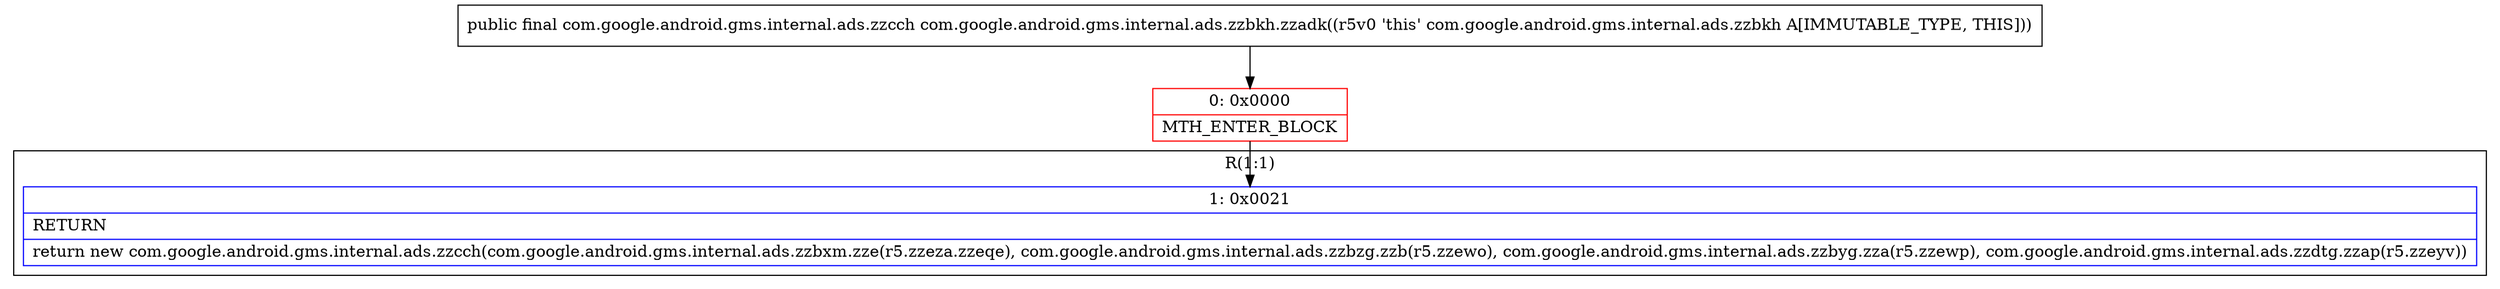 digraph "CFG forcom.google.android.gms.internal.ads.zzbkh.zzadk()Lcom\/google\/android\/gms\/internal\/ads\/zzcch;" {
subgraph cluster_Region_1900739791 {
label = "R(1:1)";
node [shape=record,color=blue];
Node_1 [shape=record,label="{1\:\ 0x0021|RETURN\l|return new com.google.android.gms.internal.ads.zzcch(com.google.android.gms.internal.ads.zzbxm.zze(r5.zzeza.zzeqe), com.google.android.gms.internal.ads.zzbzg.zzb(r5.zzewo), com.google.android.gms.internal.ads.zzbyg.zza(r5.zzewp), com.google.android.gms.internal.ads.zzdtg.zzap(r5.zzeyv))\l}"];
}
Node_0 [shape=record,color=red,label="{0\:\ 0x0000|MTH_ENTER_BLOCK\l}"];
MethodNode[shape=record,label="{public final com.google.android.gms.internal.ads.zzcch com.google.android.gms.internal.ads.zzbkh.zzadk((r5v0 'this' com.google.android.gms.internal.ads.zzbkh A[IMMUTABLE_TYPE, THIS])) }"];
MethodNode -> Node_0;
Node_0 -> Node_1;
}

